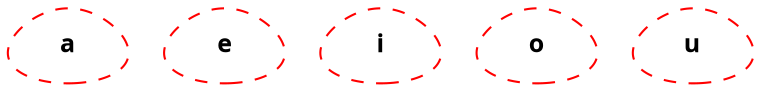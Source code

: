
digraph g {

	node [fontsize = 12 shape = circle fontname = "Lucida Console Bold"];
	edge [labelfontsize="10" fontsize="8"];

	a [shape = egg style = dashed color = red label = "a"];
	e [shape = egg style = dashed color = red label = "e"];
	i [shape = egg style = dashed color = red label = "i"];
	o [shape = egg style = dashed color = red label = "o"];
	u [shape = egg style = dashed color = red label = "u"];

}
